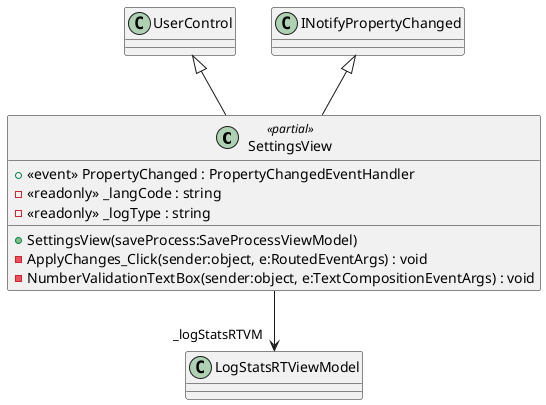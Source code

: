 @startuml
class SettingsView <<partial>> {
    +  <<event>> PropertyChanged : PropertyChangedEventHandler 
    - <<readonly>> _langCode : string
    - <<readonly>> _logType : string
    + SettingsView(saveProcess:SaveProcessViewModel)
    - ApplyChanges_Click(sender:object, e:RoutedEventArgs) : void
    - NumberValidationTextBox(sender:object, e:TextCompositionEventArgs) : void
}
UserControl <|-- SettingsView
INotifyPropertyChanged <|-- SettingsView
SettingsView --> "_logStatsRTVM" LogStatsRTViewModel
@enduml
